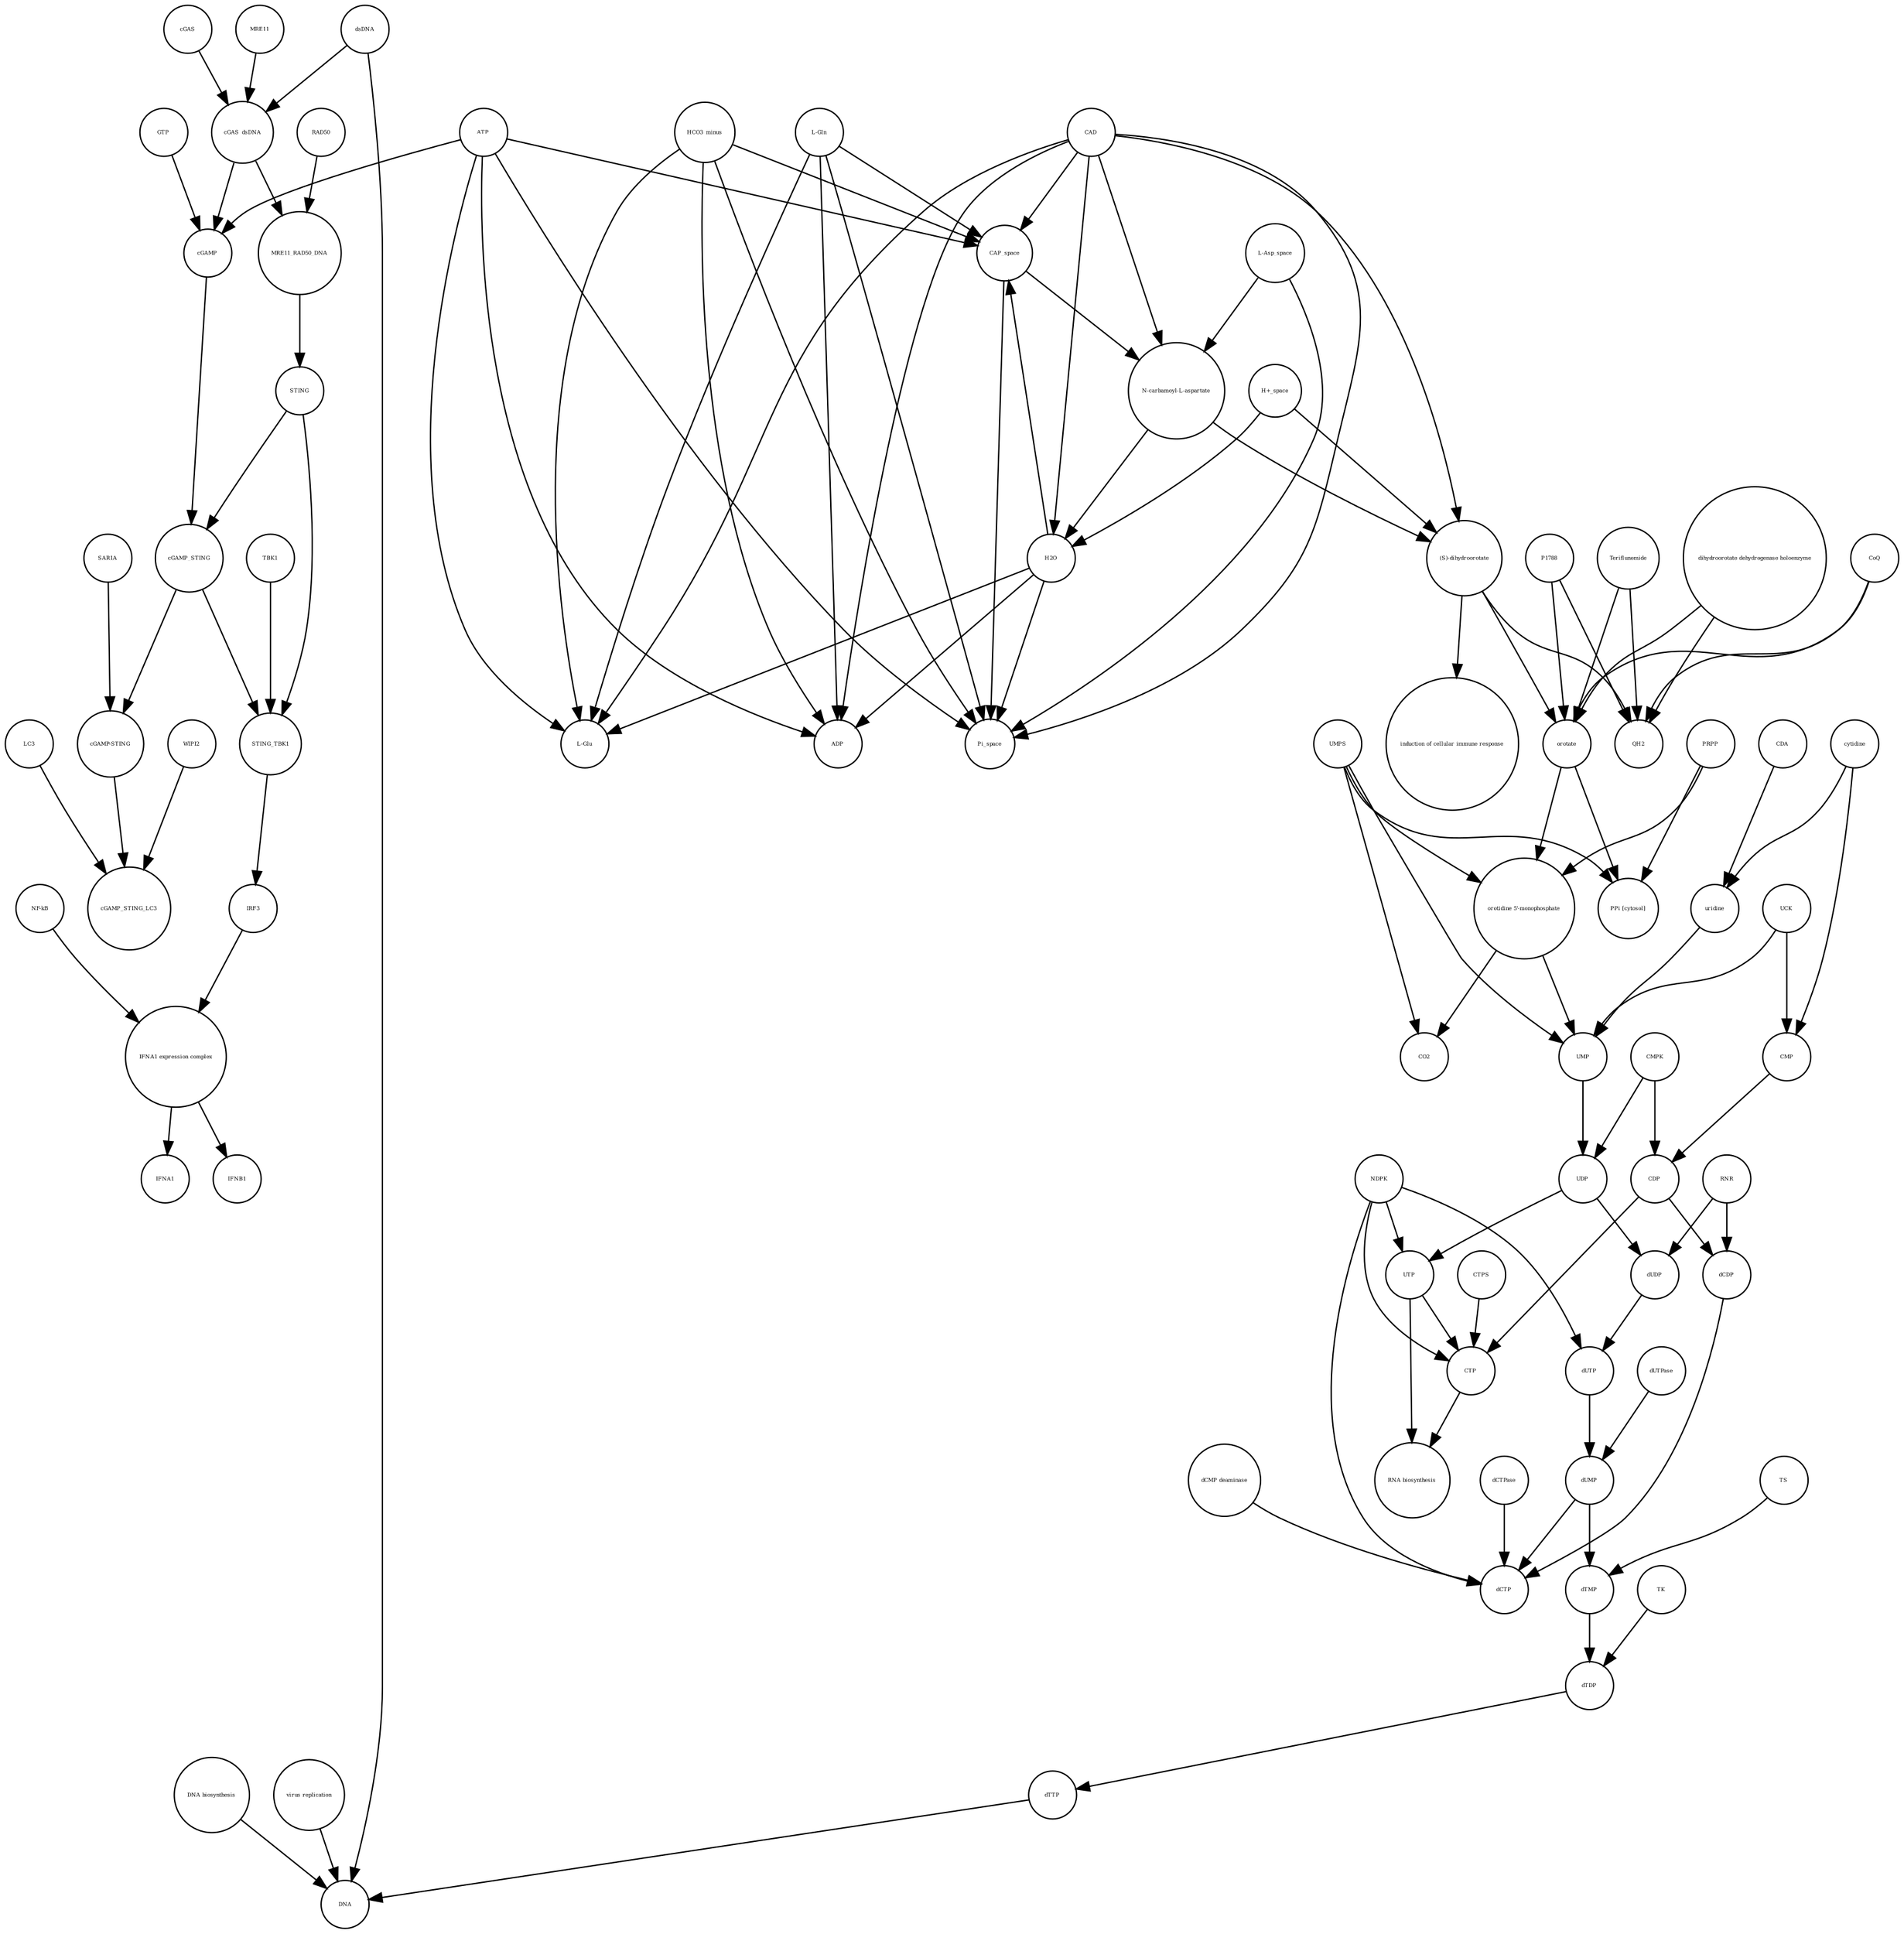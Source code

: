 strict digraph  {
UTP [annotation="", bipartite=0, cls="simple chemical", fontsize=4, label=UTP, shape=circle];
"RNA biosynthesis" [annotation="urn_miriam_obo.go_GO%3A0032774", bipartite=0, cls=phenotype, fontsize=4, label="RNA biosynthesis", shape=circle];
CTP [annotation="", bipartite=0, cls="simple chemical", fontsize=4, label=CTP, shape=circle];
"(S)-dihydroorotate" [annotation="", bipartite=0, cls="simple chemical", fontsize=4, label="(S)-dihydroorotate", shape=circle];
"induction of cellular immune response" [annotation="", bipartite=0, cls=phenotype, fontsize=4, label="induction of cellular immune response", shape=circle];
cGAMP [annotation="", bipartite=0, cls="simple chemical", fontsize=4, label=cGAMP, shape=circle];
STING [annotation="", bipartite=0, cls="macromolecule multimer", fontsize=4, label=STING, shape=circle];
"DNA biosynthesis" [annotation="urn_miriam_obo.go_GO%3A0071897", bipartite=0, cls=phenotype, fontsize=4, label="DNA biosynthesis", shape=circle];
orotate [annotation="", bipartite=0, cls="simple chemical", fontsize=4, label=orotate, shape=circle];
UMP [annotation="", bipartite=0, cls="simple chemical", fontsize=4, label=UMP, shape=circle];
WIPI2 [annotation="", bipartite=0, cls=macromolecule, fontsize=4, label=WIPI2, shape=circle];
dUDP [annotation="", bipartite=0, cls="simple chemical", fontsize=4, label=dUDP, shape=circle];
cytidine [annotation="", bipartite=0, cls="simple chemical", fontsize=4, label=cytidine, shape=circle];
RAD50 [annotation="", bipartite=0, cls="macromolecule multimer", fontsize=4, label=RAD50, shape=circle];
CDA [annotation="", bipartite=0, cls=macromolecule, fontsize=4, label=CDA, shape=circle];
UMPS [annotation="", bipartite=0, cls="macromolecule multimer", fontsize=4, label=UMPS, shape=circle];
cGAMP_STING_LC3 [annotation="", bipartite=0, cls=complex, fontsize=4, label=cGAMP_STING_LC3, shape=circle];
"L-Gln" [annotation="", bipartite=0, cls="simple chemical", fontsize=4, label="L-Gln", shape=circle];
GTP [annotation="", bipartite=0, cls="simple chemical", fontsize=4, label=GTP, shape=circle];
dUTP [annotation="", bipartite=0, cls="simple chemical", fontsize=4, label=dUTP, shape=circle];
TK [annotation="", bipartite=0, cls=macromolecule, fontsize=4, label=TK, shape=circle];
STING_TBK1 [annotation="", bipartite=0, cls=complex, fontsize=4, label=STING_TBK1, shape=circle];
QH2 [annotation="", bipartite=0, cls="simple chemical", fontsize=4, label=QH2, shape=circle];
CMP [annotation="", bipartite=0, cls="simple chemical", fontsize=4, label=CMP, shape=circle];
Pi_space [annotation="", bipartite=0, cls="simple chemical", fontsize=4, label=Pi_space, shape=circle];
CDP [annotation="", bipartite=0, cls="simple chemical", fontsize=4, label=CDP, shape=circle];
dCTPase [annotation="", bipartite=0, cls=macromolecule, fontsize=4, label=dCTPase, shape=circle];
dTMP [annotation="", bipartite=0, cls="simple chemical", fontsize=4, label=dTMP, shape=circle];
"PPi [cytosol]" [annotation="", bipartite=0, cls="simple chemical", fontsize=4, label="PPi [cytosol]", shape=circle];
CTPS [annotation="", bipartite=0, cls=macromolecule, fontsize=4, label=CTPS, shape=circle];
dUMP [annotation="", bipartite=0, cls="simple chemical", fontsize=4, label=dUMP, shape=circle];
MRE11_RAD50_DNA [annotation="", bipartite=0, cls=complex, fontsize=4, label=MRE11_RAD50_DNA, shape=circle];
dCTP [annotation="", bipartite=0, cls="simple chemical", fontsize=4, label=dCTP, shape=circle];
cGAS_dsDNA [annotation="", bipartite=0, cls=complex, fontsize=4, label=cGAS_dsDNA, shape=circle];
"NF-kB" [annotation="", bipartite=0, cls=complex, fontsize=4, label="NF-kB", shape=circle];
IFNB1 [annotation="", bipartite=0, cls="nucleic acid feature", fontsize=4, label=IFNB1, shape=circle];
"dihydroorotate dehydrogenase holoenzyme" [annotation="", bipartite=0, cls="simple chemical", fontsize=4, label="dihydroorotate dehydrogenase holoenzyme", shape=circle];
dUTPase [annotation="", bipartite=0, cls=macromolecule, fontsize=4, label=dUTPase, shape=circle];
IRF3 [annotation="", bipartite=0, cls="macromolecule multimer", fontsize=4, label=IRF3, shape=circle];
CoQ [annotation="", bipartite=0, cls="simple chemical", fontsize=4, label=CoQ, shape=circle];
RNR [annotation="", bipartite=0, cls=macromolecule, fontsize=4, label=RNR, shape=circle];
P1788 [annotation="", bipartite=0, cls="simple chemical", fontsize=4, label=P1788, shape=circle];
"orotidine 5'-monophosphate" [annotation="", bipartite=0, cls="simple chemical", fontsize=4, label="orotidine 5'-monophosphate", shape=circle];
PRPP [annotation="", bipartite=0, cls="simple chemical", fontsize=4, label=PRPP, shape=circle];
"L-Asp_space" [annotation="", bipartite=0, cls="simple chemical", fontsize=4, label="L-Asp_space", shape=circle];
"dCMP deaminase" [annotation="", bipartite=0, cls=macromolecule, fontsize=4, label="dCMP deaminase", shape=circle];
TBK1 [annotation="", bipartite=0, cls=macromolecule, fontsize=4, label=TBK1, shape=circle];
MRE11 [annotation="", bipartite=0, cls="macromolecule multimer", fontsize=4, label=MRE11, shape=circle];
SAR1A [annotation="", bipartite=0, cls=macromolecule, fontsize=4, label=SAR1A, shape=circle];
HCO3_minus [annotation="", bipartite=0, cls="simple chemical", fontsize=4, label=HCO3_minus, shape=circle];
IFNA1 [annotation="", bipartite=0, cls="nucleic acid feature", fontsize=4, label=IFNA1, shape=circle];
dTTP [annotation="", bipartite=0, cls="simple chemical", fontsize=4, label=dTTP, shape=circle];
LC3 [annotation="", bipartite=0, cls=macromolecule, fontsize=4, label=LC3, shape=circle];
"N-carbamoyl-L-aspartate" [annotation="", bipartite=0, cls="simple chemical", fontsize=4, label="N-carbamoyl-L-aspartate", shape=circle];
NDPK [annotation="", bipartite=0, cls=macromolecule, fontsize=4, label=NDPK, shape=circle];
UCK [annotation="", bipartite=0, cls=macromolecule, fontsize=4, label=UCK, shape=circle];
CAP_space [annotation="", bipartite=0, cls="simple chemical", fontsize=4, label=CAP_space, shape=circle];
cGAMP_STING [annotation="", bipartite=0, cls=complex, fontsize=4, label=cGAMP_STING, shape=circle];
Teriflunomide [annotation="", bipartite=0, cls="simple chemical", fontsize=4, label=Teriflunomide, shape=circle];
"virus replication" [annotation="", bipartite=0, cls=phenotype, fontsize=4, label="virus replication", shape=circle];
"H+_space" [annotation="", bipartite=0, cls="simple chemical", fontsize=4, label="H+_space", shape=circle];
cGAS [annotation="", bipartite=0, cls=macromolecule, fontsize=4, label=cGAS, shape=circle];
"L-Glu" [annotation="", bipartite=0, cls="simple chemical", fontsize=4, label="L-Glu", shape=circle];
ADP [annotation="", bipartite=0, cls="simple chemical", fontsize=4, label=ADP, shape=circle];
UDP [annotation="", bipartite=0, cls="simple chemical", fontsize=4, label=UDP, shape=circle];
CMPK [annotation="", bipartite=0, cls=macromolecule, fontsize=4, label=CMPK, shape=circle];
dCDP [annotation="", bipartite=0, cls="simple chemical", fontsize=4, label=dCDP, shape=circle];
dsDNA [annotation="", bipartite=0, cls="simple chemical", fontsize=4, label=dsDNA, shape=circle];
CO2 [annotation="", bipartite=0, cls="simple chemical", fontsize=4, label=CO2, shape=circle];
uridine [annotation="", bipartite=0, cls="simple chemical", fontsize=4, label=uridine, shape=circle];
DNA [annotation="", bipartite=0, cls="nucleic acid feature", fontsize=4, label=DNA, shape=circle];
dTDP [annotation="", bipartite=0, cls="simple chemical", fontsize=4, label=dTDP, shape=circle];
TS [annotation="", bipartite=0, cls=macromolecule, fontsize=4, label=TS, shape=circle];
"cGAMP-STING" [annotation="", bipartite=0, cls=complex, fontsize=4, label="cGAMP-STING", shape=circle];
CAD [annotation="", bipartite=0, cls=macromolecule, fontsize=4, label=CAD, shape=circle];
H2O [annotation="", bipartite=0, cls="simple chemical", fontsize=4, label=H2O, shape=circle];
ATP [annotation="", bipartite=0, cls="simple chemical", fontsize=4, label=ATP, shape=circle];
"IFNA1 expression complex" [annotation="", bipartite=0, cls=complex, fontsize=4, label="IFNA1 expression complex", shape=circle];
UTP -> "RNA biosynthesis"  [annotation="", interaction_type="necessary stimulation"];
UTP -> CTP  [annotation="", interaction_type=production];
CTP -> "RNA biosynthesis"  [annotation="", interaction_type="necessary stimulation"];
"(S)-dihydroorotate" -> "induction of cellular immune response"  [annotation="", interaction_type="necessary stimulation"];
"(S)-dihydroorotate" -> QH2  [annotation="", interaction_type=production];
"(S)-dihydroorotate" -> orotate  [annotation="", interaction_type=production];
cGAMP -> cGAMP_STING  [annotation="", interaction_type=production];
STING -> STING_TBK1  [annotation="", interaction_type=production];
STING -> cGAMP_STING  [annotation="", interaction_type=production];
"DNA biosynthesis" -> DNA  [annotation="", interaction_type=catalysis];
orotate -> "PPi [cytosol]"  [annotation="", interaction_type=production];
orotate -> "orotidine 5'-monophosphate"  [annotation="", interaction_type=production];
UMP -> UDP  [annotation="", interaction_type=production];
WIPI2 -> cGAMP_STING_LC3  [annotation="", interaction_type=catalysis];
dUDP -> dUTP  [annotation="", interaction_type=production];
cytidine -> CMP  [annotation="", interaction_type=production];
cytidine -> uridine  [annotation="", interaction_type=production];
RAD50 -> MRE11_RAD50_DNA  [annotation="", interaction_type=production];
CDA -> uridine  [annotation="", interaction_type=catalysis];
UMPS -> CO2  [annotation=urn_miriam_reactome_REACT_1698, interaction_type=catalysis];
UMPS -> UMP  [annotation=urn_miriam_reactome_REACT_1698, interaction_type=catalysis];
UMPS -> "PPi [cytosol]"  [annotation=urn_miriam_reactome_REACT_1698, interaction_type=catalysis];
UMPS -> "orotidine 5'-monophosphate"  [annotation=urn_miriam_reactome_REACT_1698, interaction_type=catalysis];
"L-Gln" -> CAP_space  [annotation="", interaction_type=production];
"L-Gln" -> "L-Glu"  [annotation="", interaction_type=production];
"L-Gln" -> ADP  [annotation="", interaction_type=production];
"L-Gln" -> Pi_space  [annotation="", interaction_type=production];
GTP -> cGAMP  [annotation="", interaction_type=production];
dUTP -> dUMP  [annotation="", interaction_type=production];
TK -> dTDP  [annotation="", interaction_type=catalysis];
STING_TBK1 -> IRF3  [annotation="", interaction_type=catalysis];
CMP -> CDP  [annotation="", interaction_type=production];
CDP -> dCDP  [annotation="", interaction_type=production];
CDP -> CTP  [annotation="", interaction_type=production];
dCTPase -> dCTP  [annotation="", interaction_type=catalysis];
dTMP -> dTDP  [annotation="", interaction_type=production];
CTPS -> CTP  [annotation="", interaction_type=catalysis];
dUMP -> dCTP  [annotation="", interaction_type=production];
dUMP -> dTMP  [annotation="", interaction_type=production];
MRE11_RAD50_DNA -> STING  [annotation="", interaction_type=catalysis];
cGAS_dsDNA -> MRE11_RAD50_DNA  [annotation="", interaction_type=production];
cGAS_dsDNA -> cGAMP  [annotation="", interaction_type=catalysis];
"NF-kB" -> "IFNA1 expression complex"  [annotation="", interaction_type=production];
"dihydroorotate dehydrogenase holoenzyme" -> QH2  [annotation=urn_miriam_reactome_REACT_1698, interaction_type=catalysis];
"dihydroorotate dehydrogenase holoenzyme" -> orotate  [annotation=urn_miriam_reactome_REACT_1698, interaction_type=catalysis];
dUTPase -> dUMP  [annotation="", interaction_type=catalysis];
IRF3 -> "IFNA1 expression complex"  [annotation="", interaction_type=production];
CoQ -> QH2  [annotation="", interaction_type=production];
CoQ -> orotate  [annotation="", interaction_type=production];
RNR -> dCDP  [annotation="", interaction_type=catalysis];
RNR -> dUDP  [annotation="", interaction_type=catalysis];
P1788 -> QH2  [annotation=urn_miriam_reactome_REACT_1698, interaction_type=inhibition];
P1788 -> orotate  [annotation=urn_miriam_reactome_REACT_1698, interaction_type=inhibition];
"orotidine 5'-monophosphate" -> CO2  [annotation="", interaction_type=production];
"orotidine 5'-monophosphate" -> UMP  [annotation="", interaction_type=production];
PRPP -> "PPi [cytosol]"  [annotation="", interaction_type=production];
PRPP -> "orotidine 5'-monophosphate"  [annotation="", interaction_type=production];
"L-Asp_space" -> Pi_space  [annotation="", interaction_type=production];
"L-Asp_space" -> "N-carbamoyl-L-aspartate"  [annotation="", interaction_type=production];
"dCMP deaminase" -> dCTP  [annotation="", interaction_type=catalysis];
TBK1 -> STING_TBK1  [annotation="", interaction_type=production];
MRE11 -> cGAS_dsDNA  [annotation="", interaction_type=production];
SAR1A -> "cGAMP-STING"  [annotation="", interaction_type=catalysis];
HCO3_minus -> CAP_space  [annotation="", interaction_type=production];
HCO3_minus -> "L-Glu"  [annotation="", interaction_type=production];
HCO3_minus -> ADP  [annotation="", interaction_type=production];
HCO3_minus -> Pi_space  [annotation="", interaction_type=production];
dTTP -> DNA  [annotation="", interaction_type=production];
LC3 -> cGAMP_STING_LC3  [annotation="", interaction_type=production];
"N-carbamoyl-L-aspartate" -> H2O  [annotation="", interaction_type=production];
"N-carbamoyl-L-aspartate" -> "(S)-dihydroorotate"  [annotation="", interaction_type=production];
NDPK -> dCTP  [annotation="", interaction_type=catalysis];
NDPK -> dUTP  [annotation="", interaction_type=catalysis];
NDPK -> CTP  [annotation="", interaction_type=catalysis];
NDPK -> UTP  [annotation="", interaction_type=catalysis];
UCK -> CMP  [annotation="", interaction_type=catalysis];
UCK -> UMP  [annotation="", interaction_type=catalysis];
CAP_space -> Pi_space  [annotation="", interaction_type=production];
CAP_space -> "N-carbamoyl-L-aspartate"  [annotation="", interaction_type=production];
cGAMP_STING -> "cGAMP-STING"  [annotation="", interaction_type=production];
cGAMP_STING -> STING_TBK1  [annotation="", interaction_type=production];
Teriflunomide -> QH2  [annotation=urn_miriam_reactome_REACT_1698, interaction_type=inhibition];
Teriflunomide -> orotate  [annotation=urn_miriam_reactome_REACT_1698, interaction_type=inhibition];
"virus replication" -> DNA  [annotation="", interaction_type=inhibition];
"H+_space" -> H2O  [annotation="", interaction_type=production];
"H+_space" -> "(S)-dihydroorotate"  [annotation="", interaction_type=production];
cGAS -> cGAS_dsDNA  [annotation="", interaction_type=production];
UDP -> dUDP  [annotation="", interaction_type=production];
UDP -> UTP  [annotation="", interaction_type=production];
CMPK -> CDP  [annotation="", interaction_type=catalysis];
CMPK -> UDP  [annotation="", interaction_type=catalysis];
dCDP -> dCTP  [annotation="", interaction_type=production];
dsDNA -> cGAS_dsDNA  [annotation="", interaction_type=production];
dsDNA -> DNA  [annotation="", interaction_type=production];
uridine -> UMP  [annotation="", interaction_type=production];
dTDP -> dTTP  [annotation="", interaction_type=production];
TS -> dTMP  [annotation="", interaction_type=catalysis];
"cGAMP-STING" -> cGAMP_STING_LC3  [annotation="", interaction_type=production];
CAD -> Pi_space  [annotation=urn_miriam_reactome_REACT_1698, interaction_type=catalysis];
CAD -> "N-carbamoyl-L-aspartate"  [annotation=urn_miriam_reactome_REACT_1698, interaction_type=catalysis];
CAD -> H2O  [annotation=urn_miriam_reactome_REACT_1698, interaction_type=catalysis];
CAD -> "(S)-dihydroorotate"  [annotation=urn_miriam_reactome_REACT_1698, interaction_type=catalysis];
CAD -> "L-Glu"  [annotation=urn_miriam_reactome_REACT_1698, interaction_type=catalysis];
CAD -> ADP  [annotation=urn_miriam_reactome_REACT_1698, interaction_type=catalysis];
CAD -> CAP_space  [annotation=urn_miriam_reactome_REACT_1698, interaction_type=catalysis];
H2O -> CAP_space  [annotation="", interaction_type=production];
H2O -> "L-Glu"  [annotation="", interaction_type=production];
H2O -> ADP  [annotation="", interaction_type=production];
H2O -> Pi_space  [annotation="", interaction_type=production];
ATP -> cGAMP  [annotation="", interaction_type=production];
ATP -> "L-Glu"  [annotation="", interaction_type=production];
ATP -> ADP  [annotation="", interaction_type=production];
ATP -> Pi_space  [annotation="", interaction_type=production];
ATP -> CAP_space  [annotation="", interaction_type=production];
"IFNA1 expression complex" -> IFNB1  [annotation="", interaction_type=stimulation];
"IFNA1 expression complex" -> IFNA1  [annotation="", interaction_type=stimulation];
}
